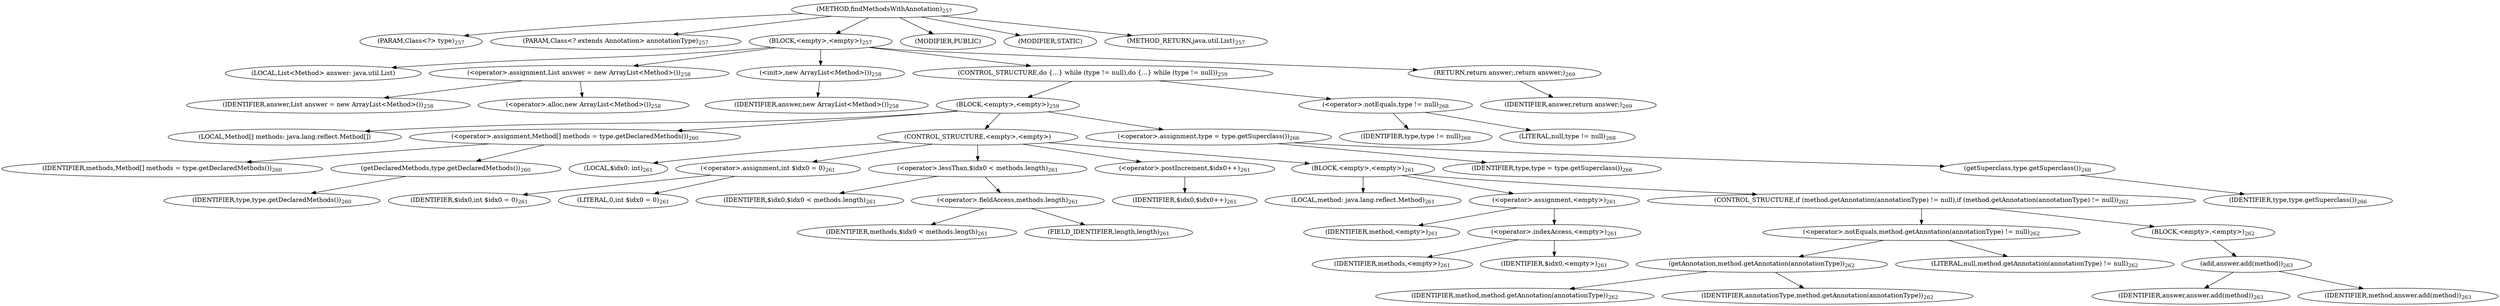digraph "findMethodsWithAnnotation" {  
"508" [label = <(METHOD,findMethodsWithAnnotation)<SUB>257</SUB>> ]
"509" [label = <(PARAM,Class&lt;?&gt; type)<SUB>257</SUB>> ]
"510" [label = <(PARAM,Class&lt;? extends Annotation&gt; annotationType)<SUB>257</SUB>> ]
"511" [label = <(BLOCK,&lt;empty&gt;,&lt;empty&gt;)<SUB>257</SUB>> ]
"4" [label = <(LOCAL,List&lt;Method&gt; answer: java.util.List)> ]
"512" [label = <(&lt;operator&gt;.assignment,List answer = new ArrayList&lt;Method&gt;())<SUB>258</SUB>> ]
"513" [label = <(IDENTIFIER,answer,List answer = new ArrayList&lt;Method&gt;())<SUB>258</SUB>> ]
"514" [label = <(&lt;operator&gt;.alloc,new ArrayList&lt;Method&gt;())<SUB>258</SUB>> ]
"515" [label = <(&lt;init&gt;,new ArrayList&lt;Method&gt;())<SUB>258</SUB>> ]
"3" [label = <(IDENTIFIER,answer,new ArrayList&lt;Method&gt;())<SUB>258</SUB>> ]
"516" [label = <(CONTROL_STRUCTURE,do {...} while (type != null),do {...} while (type != null))<SUB>259</SUB>> ]
"517" [label = <(BLOCK,&lt;empty&gt;,&lt;empty&gt;)<SUB>259</SUB>> ]
"518" [label = <(LOCAL,Method[] methods: java.lang.reflect.Method[])> ]
"519" [label = <(&lt;operator&gt;.assignment,Method[] methods = type.getDeclaredMethods())<SUB>260</SUB>> ]
"520" [label = <(IDENTIFIER,methods,Method[] methods = type.getDeclaredMethods())<SUB>260</SUB>> ]
"521" [label = <(getDeclaredMethods,type.getDeclaredMethods())<SUB>260</SUB>> ]
"522" [label = <(IDENTIFIER,type,type.getDeclaredMethods())<SUB>260</SUB>> ]
"523" [label = <(CONTROL_STRUCTURE,&lt;empty&gt;,&lt;empty&gt;)> ]
"524" [label = <(LOCAL,$idx0: int)<SUB>261</SUB>> ]
"525" [label = <(&lt;operator&gt;.assignment,int $idx0 = 0)<SUB>261</SUB>> ]
"526" [label = <(IDENTIFIER,$idx0,int $idx0 = 0)<SUB>261</SUB>> ]
"527" [label = <(LITERAL,0,int $idx0 = 0)<SUB>261</SUB>> ]
"528" [label = <(&lt;operator&gt;.lessThan,$idx0 &lt; methods.length)<SUB>261</SUB>> ]
"529" [label = <(IDENTIFIER,$idx0,$idx0 &lt; methods.length)<SUB>261</SUB>> ]
"530" [label = <(&lt;operator&gt;.fieldAccess,methods.length)<SUB>261</SUB>> ]
"531" [label = <(IDENTIFIER,methods,$idx0 &lt; methods.length)<SUB>261</SUB>> ]
"532" [label = <(FIELD_IDENTIFIER,length,length)<SUB>261</SUB>> ]
"533" [label = <(&lt;operator&gt;.postIncrement,$idx0++)<SUB>261</SUB>> ]
"534" [label = <(IDENTIFIER,$idx0,$idx0++)<SUB>261</SUB>> ]
"535" [label = <(BLOCK,&lt;empty&gt;,&lt;empty&gt;)<SUB>261</SUB>> ]
"536" [label = <(LOCAL,method: java.lang.reflect.Method)<SUB>261</SUB>> ]
"537" [label = <(&lt;operator&gt;.assignment,&lt;empty&gt;)<SUB>261</SUB>> ]
"538" [label = <(IDENTIFIER,method,&lt;empty&gt;)<SUB>261</SUB>> ]
"539" [label = <(&lt;operator&gt;.indexAccess,&lt;empty&gt;)<SUB>261</SUB>> ]
"540" [label = <(IDENTIFIER,methods,&lt;empty&gt;)<SUB>261</SUB>> ]
"541" [label = <(IDENTIFIER,$idx0,&lt;empty&gt;)<SUB>261</SUB>> ]
"542" [label = <(CONTROL_STRUCTURE,if (method.getAnnotation(annotationType) != null),if (method.getAnnotation(annotationType) != null))<SUB>262</SUB>> ]
"543" [label = <(&lt;operator&gt;.notEquals,method.getAnnotation(annotationType) != null)<SUB>262</SUB>> ]
"544" [label = <(getAnnotation,method.getAnnotation(annotationType))<SUB>262</SUB>> ]
"545" [label = <(IDENTIFIER,method,method.getAnnotation(annotationType))<SUB>262</SUB>> ]
"546" [label = <(IDENTIFIER,annotationType,method.getAnnotation(annotationType))<SUB>262</SUB>> ]
"547" [label = <(LITERAL,null,method.getAnnotation(annotationType) != null)<SUB>262</SUB>> ]
"548" [label = <(BLOCK,&lt;empty&gt;,&lt;empty&gt;)<SUB>262</SUB>> ]
"549" [label = <(add,answer.add(method))<SUB>263</SUB>> ]
"550" [label = <(IDENTIFIER,answer,answer.add(method))<SUB>263</SUB>> ]
"551" [label = <(IDENTIFIER,method,answer.add(method))<SUB>263</SUB>> ]
"552" [label = <(&lt;operator&gt;.assignment,type = type.getSuperclass())<SUB>266</SUB>> ]
"553" [label = <(IDENTIFIER,type,type = type.getSuperclass())<SUB>266</SUB>> ]
"554" [label = <(getSuperclass,type.getSuperclass())<SUB>266</SUB>> ]
"555" [label = <(IDENTIFIER,type,type.getSuperclass())<SUB>266</SUB>> ]
"556" [label = <(&lt;operator&gt;.notEquals,type != null)<SUB>268</SUB>> ]
"557" [label = <(IDENTIFIER,type,type != null)<SUB>268</SUB>> ]
"558" [label = <(LITERAL,null,type != null)<SUB>268</SUB>> ]
"559" [label = <(RETURN,return answer;,return answer;)<SUB>269</SUB>> ]
"560" [label = <(IDENTIFIER,answer,return answer;)<SUB>269</SUB>> ]
"561" [label = <(MODIFIER,PUBLIC)> ]
"562" [label = <(MODIFIER,STATIC)> ]
"563" [label = <(METHOD_RETURN,java.util.List)<SUB>257</SUB>> ]
  "508" -> "509" 
  "508" -> "510" 
  "508" -> "511" 
  "508" -> "561" 
  "508" -> "562" 
  "508" -> "563" 
  "511" -> "4" 
  "511" -> "512" 
  "511" -> "515" 
  "511" -> "516" 
  "511" -> "559" 
  "512" -> "513" 
  "512" -> "514" 
  "515" -> "3" 
  "516" -> "517" 
  "516" -> "556" 
  "517" -> "518" 
  "517" -> "519" 
  "517" -> "523" 
  "517" -> "552" 
  "519" -> "520" 
  "519" -> "521" 
  "521" -> "522" 
  "523" -> "524" 
  "523" -> "525" 
  "523" -> "528" 
  "523" -> "533" 
  "523" -> "535" 
  "525" -> "526" 
  "525" -> "527" 
  "528" -> "529" 
  "528" -> "530" 
  "530" -> "531" 
  "530" -> "532" 
  "533" -> "534" 
  "535" -> "536" 
  "535" -> "537" 
  "535" -> "542" 
  "537" -> "538" 
  "537" -> "539" 
  "539" -> "540" 
  "539" -> "541" 
  "542" -> "543" 
  "542" -> "548" 
  "543" -> "544" 
  "543" -> "547" 
  "544" -> "545" 
  "544" -> "546" 
  "548" -> "549" 
  "549" -> "550" 
  "549" -> "551" 
  "552" -> "553" 
  "552" -> "554" 
  "554" -> "555" 
  "556" -> "557" 
  "556" -> "558" 
  "559" -> "560" 
}
